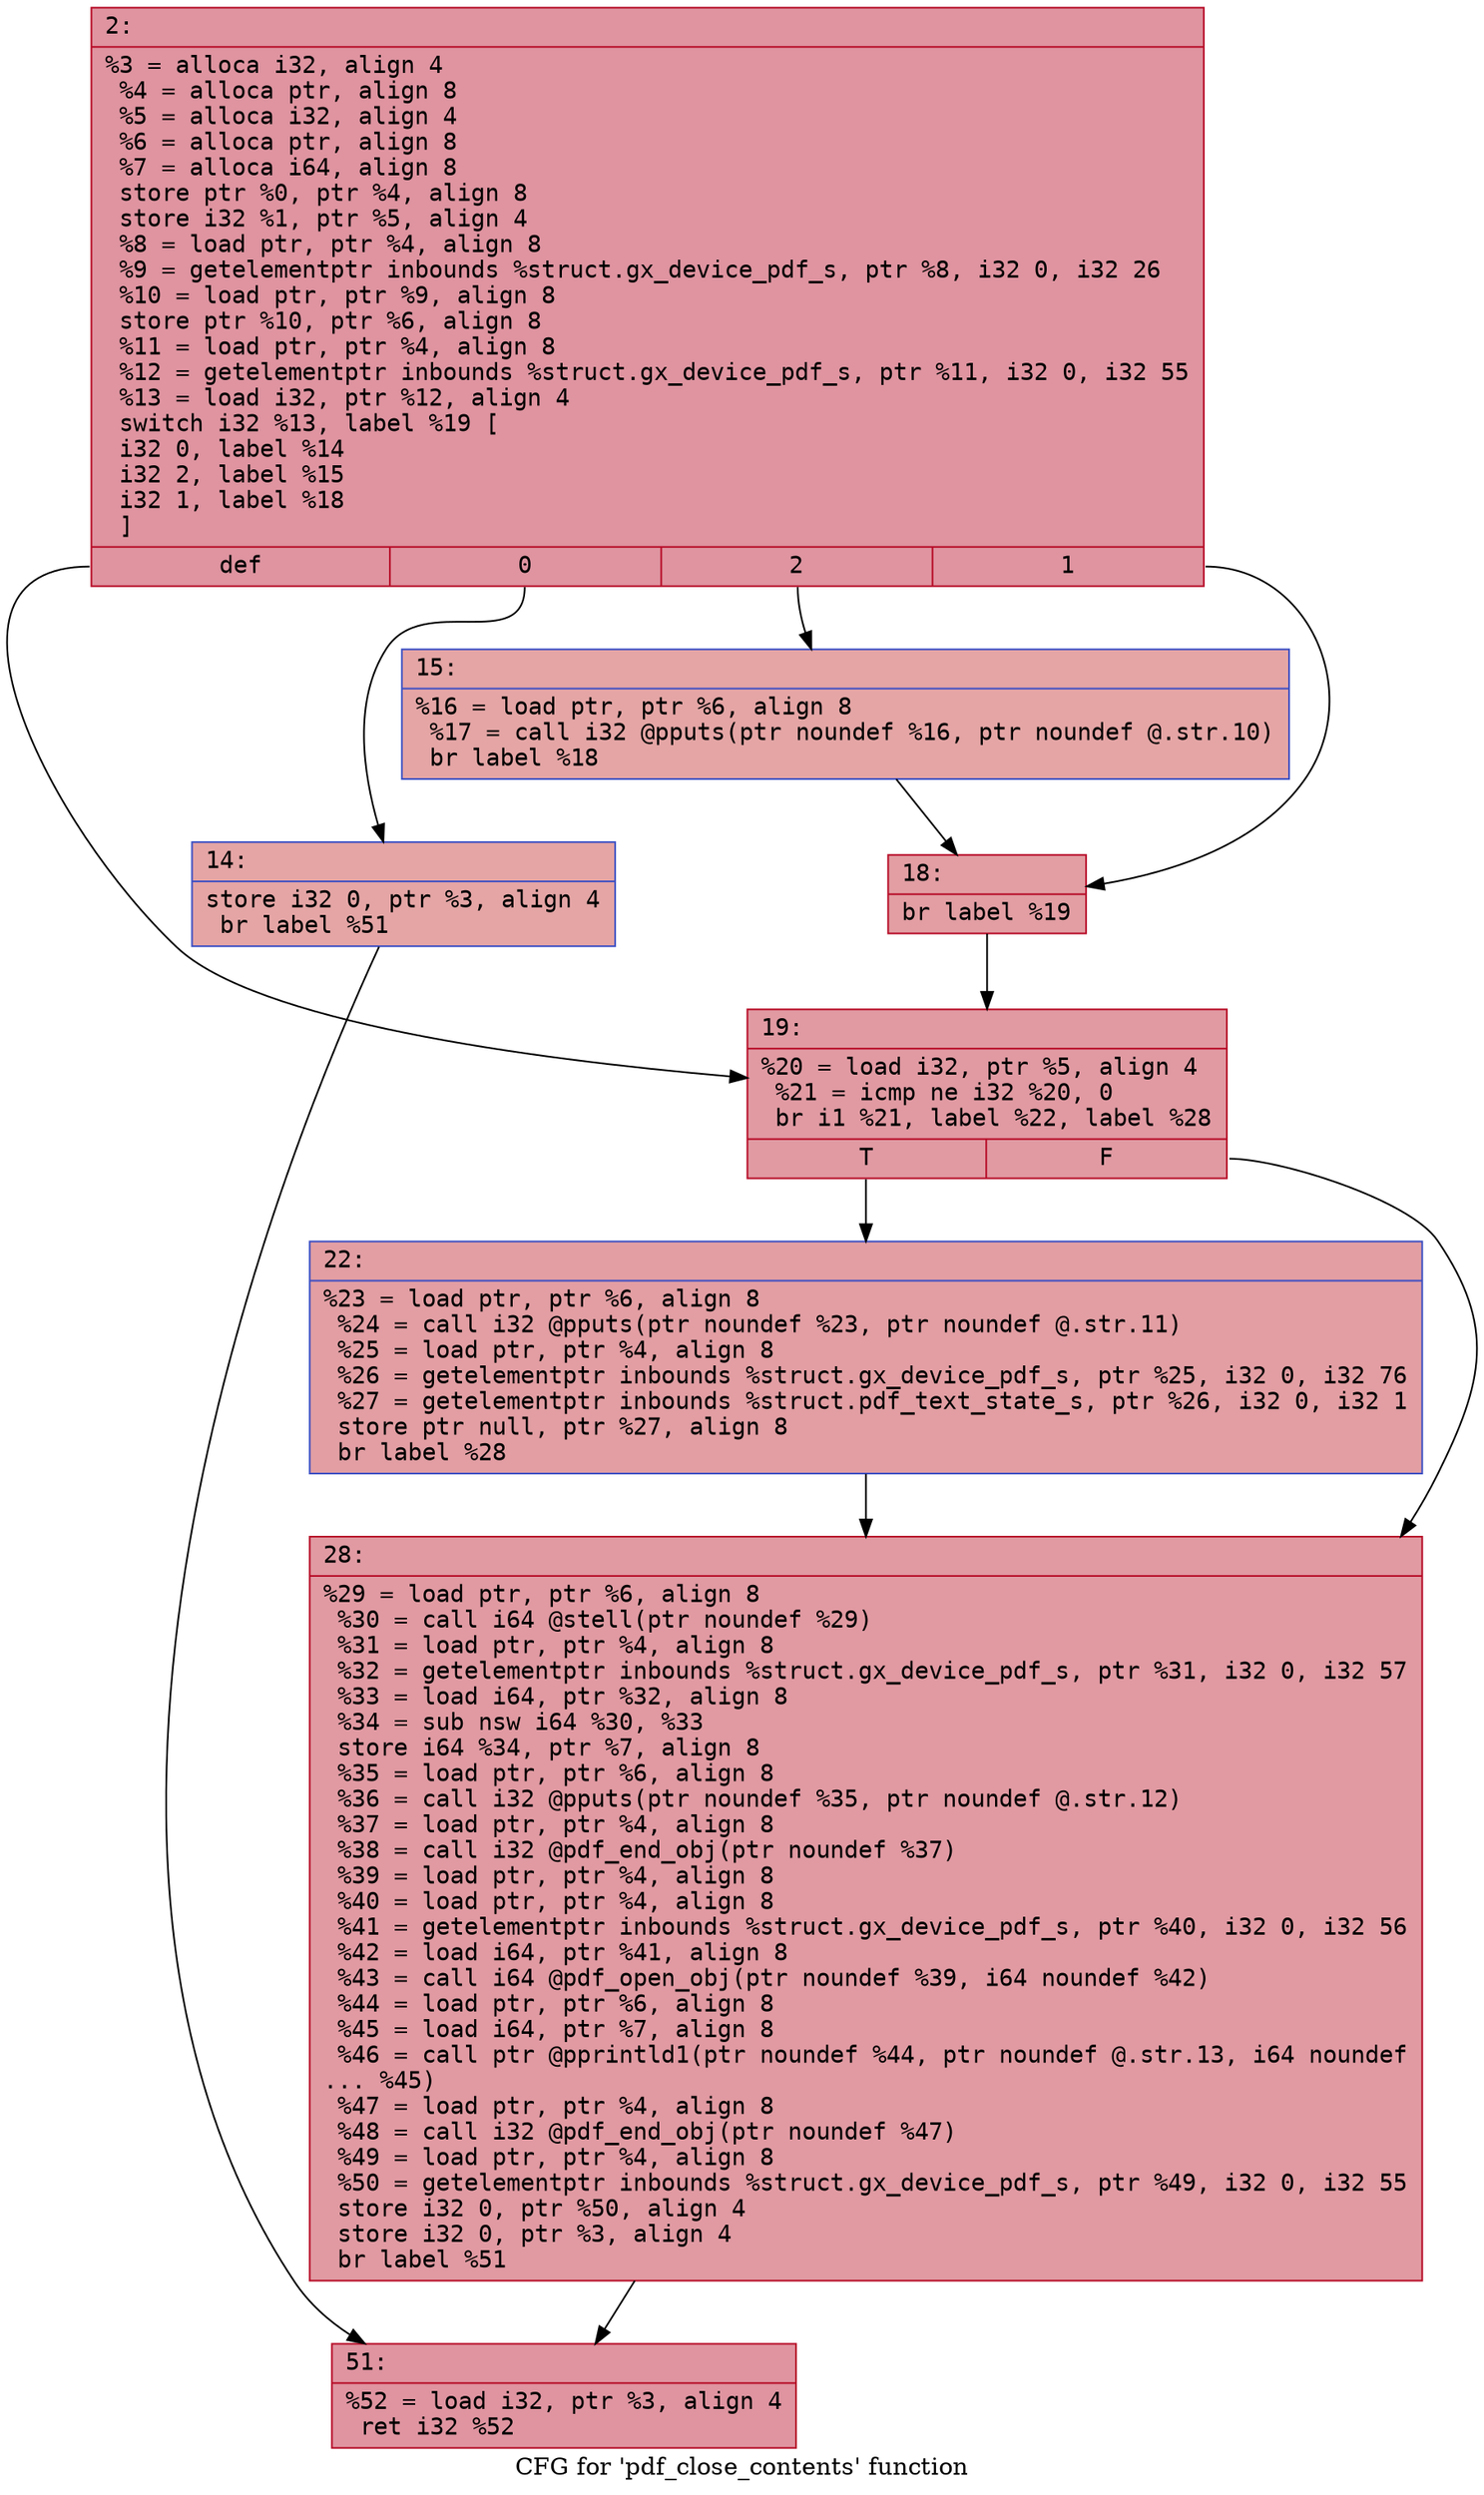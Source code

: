 digraph "CFG for 'pdf_close_contents' function" {
	label="CFG for 'pdf_close_contents' function";

	Node0x6000020b1770 [shape=record,color="#b70d28ff", style=filled, fillcolor="#b70d2870" fontname="Courier",label="{2:\l|  %3 = alloca i32, align 4\l  %4 = alloca ptr, align 8\l  %5 = alloca i32, align 4\l  %6 = alloca ptr, align 8\l  %7 = alloca i64, align 8\l  store ptr %0, ptr %4, align 8\l  store i32 %1, ptr %5, align 4\l  %8 = load ptr, ptr %4, align 8\l  %9 = getelementptr inbounds %struct.gx_device_pdf_s, ptr %8, i32 0, i32 26\l  %10 = load ptr, ptr %9, align 8\l  store ptr %10, ptr %6, align 8\l  %11 = load ptr, ptr %4, align 8\l  %12 = getelementptr inbounds %struct.gx_device_pdf_s, ptr %11, i32 0, i32 55\l  %13 = load i32, ptr %12, align 4\l  switch i32 %13, label %19 [\l    i32 0, label %14\l    i32 2, label %15\l    i32 1, label %18\l  ]\l|{<s0>def|<s1>0|<s2>2|<s3>1}}"];
	Node0x6000020b1770:s0 -> Node0x6000020b18b0[tooltip="2 -> 19\nProbability 25.00%" ];
	Node0x6000020b1770:s1 -> Node0x6000020b17c0[tooltip="2 -> 14\nProbability 25.00%" ];
	Node0x6000020b1770:s2 -> Node0x6000020b1810[tooltip="2 -> 15\nProbability 25.00%" ];
	Node0x6000020b1770:s3 -> Node0x6000020b1860[tooltip="2 -> 18\nProbability 25.00%" ];
	Node0x6000020b17c0 [shape=record,color="#3d50c3ff", style=filled, fillcolor="#c5333470" fontname="Courier",label="{14:\l|  store i32 0, ptr %3, align 4\l  br label %51\l}"];
	Node0x6000020b17c0 -> Node0x6000020b19a0[tooltip="14 -> 51\nProbability 100.00%" ];
	Node0x6000020b1810 [shape=record,color="#3d50c3ff", style=filled, fillcolor="#c5333470" fontname="Courier",label="{15:\l|  %16 = load ptr, ptr %6, align 8\l  %17 = call i32 @pputs(ptr noundef %16, ptr noundef @.str.10)\l  br label %18\l}"];
	Node0x6000020b1810 -> Node0x6000020b1860[tooltip="15 -> 18\nProbability 100.00%" ];
	Node0x6000020b1860 [shape=record,color="#b70d28ff", style=filled, fillcolor="#be242e70" fontname="Courier",label="{18:\l|  br label %19\l}"];
	Node0x6000020b1860 -> Node0x6000020b18b0[tooltip="18 -> 19\nProbability 100.00%" ];
	Node0x6000020b18b0 [shape=record,color="#b70d28ff", style=filled, fillcolor="#bb1b2c70" fontname="Courier",label="{19:\l|  %20 = load i32, ptr %5, align 4\l  %21 = icmp ne i32 %20, 0\l  br i1 %21, label %22, label %28\l|{<s0>T|<s1>F}}"];
	Node0x6000020b18b0:s0 -> Node0x6000020b1900[tooltip="19 -> 22\nProbability 62.50%" ];
	Node0x6000020b18b0:s1 -> Node0x6000020b1950[tooltip="19 -> 28\nProbability 37.50%" ];
	Node0x6000020b1900 [shape=record,color="#3d50c3ff", style=filled, fillcolor="#be242e70" fontname="Courier",label="{22:\l|  %23 = load ptr, ptr %6, align 8\l  %24 = call i32 @pputs(ptr noundef %23, ptr noundef @.str.11)\l  %25 = load ptr, ptr %4, align 8\l  %26 = getelementptr inbounds %struct.gx_device_pdf_s, ptr %25, i32 0, i32 76\l  %27 = getelementptr inbounds %struct.pdf_text_state_s, ptr %26, i32 0, i32 1\l  store ptr null, ptr %27, align 8\l  br label %28\l}"];
	Node0x6000020b1900 -> Node0x6000020b1950[tooltip="22 -> 28\nProbability 100.00%" ];
	Node0x6000020b1950 [shape=record,color="#b70d28ff", style=filled, fillcolor="#bb1b2c70" fontname="Courier",label="{28:\l|  %29 = load ptr, ptr %6, align 8\l  %30 = call i64 @stell(ptr noundef %29)\l  %31 = load ptr, ptr %4, align 8\l  %32 = getelementptr inbounds %struct.gx_device_pdf_s, ptr %31, i32 0, i32 57\l  %33 = load i64, ptr %32, align 8\l  %34 = sub nsw i64 %30, %33\l  store i64 %34, ptr %7, align 8\l  %35 = load ptr, ptr %6, align 8\l  %36 = call i32 @pputs(ptr noundef %35, ptr noundef @.str.12)\l  %37 = load ptr, ptr %4, align 8\l  %38 = call i32 @pdf_end_obj(ptr noundef %37)\l  %39 = load ptr, ptr %4, align 8\l  %40 = load ptr, ptr %4, align 8\l  %41 = getelementptr inbounds %struct.gx_device_pdf_s, ptr %40, i32 0, i32 56\l  %42 = load i64, ptr %41, align 8\l  %43 = call i64 @pdf_open_obj(ptr noundef %39, i64 noundef %42)\l  %44 = load ptr, ptr %6, align 8\l  %45 = load i64, ptr %7, align 8\l  %46 = call ptr @pprintld1(ptr noundef %44, ptr noundef @.str.13, i64 noundef\l... %45)\l  %47 = load ptr, ptr %4, align 8\l  %48 = call i32 @pdf_end_obj(ptr noundef %47)\l  %49 = load ptr, ptr %4, align 8\l  %50 = getelementptr inbounds %struct.gx_device_pdf_s, ptr %49, i32 0, i32 55\l  store i32 0, ptr %50, align 4\l  store i32 0, ptr %3, align 4\l  br label %51\l}"];
	Node0x6000020b1950 -> Node0x6000020b19a0[tooltip="28 -> 51\nProbability 100.00%" ];
	Node0x6000020b19a0 [shape=record,color="#b70d28ff", style=filled, fillcolor="#b70d2870" fontname="Courier",label="{51:\l|  %52 = load i32, ptr %3, align 4\l  ret i32 %52\l}"];
}
